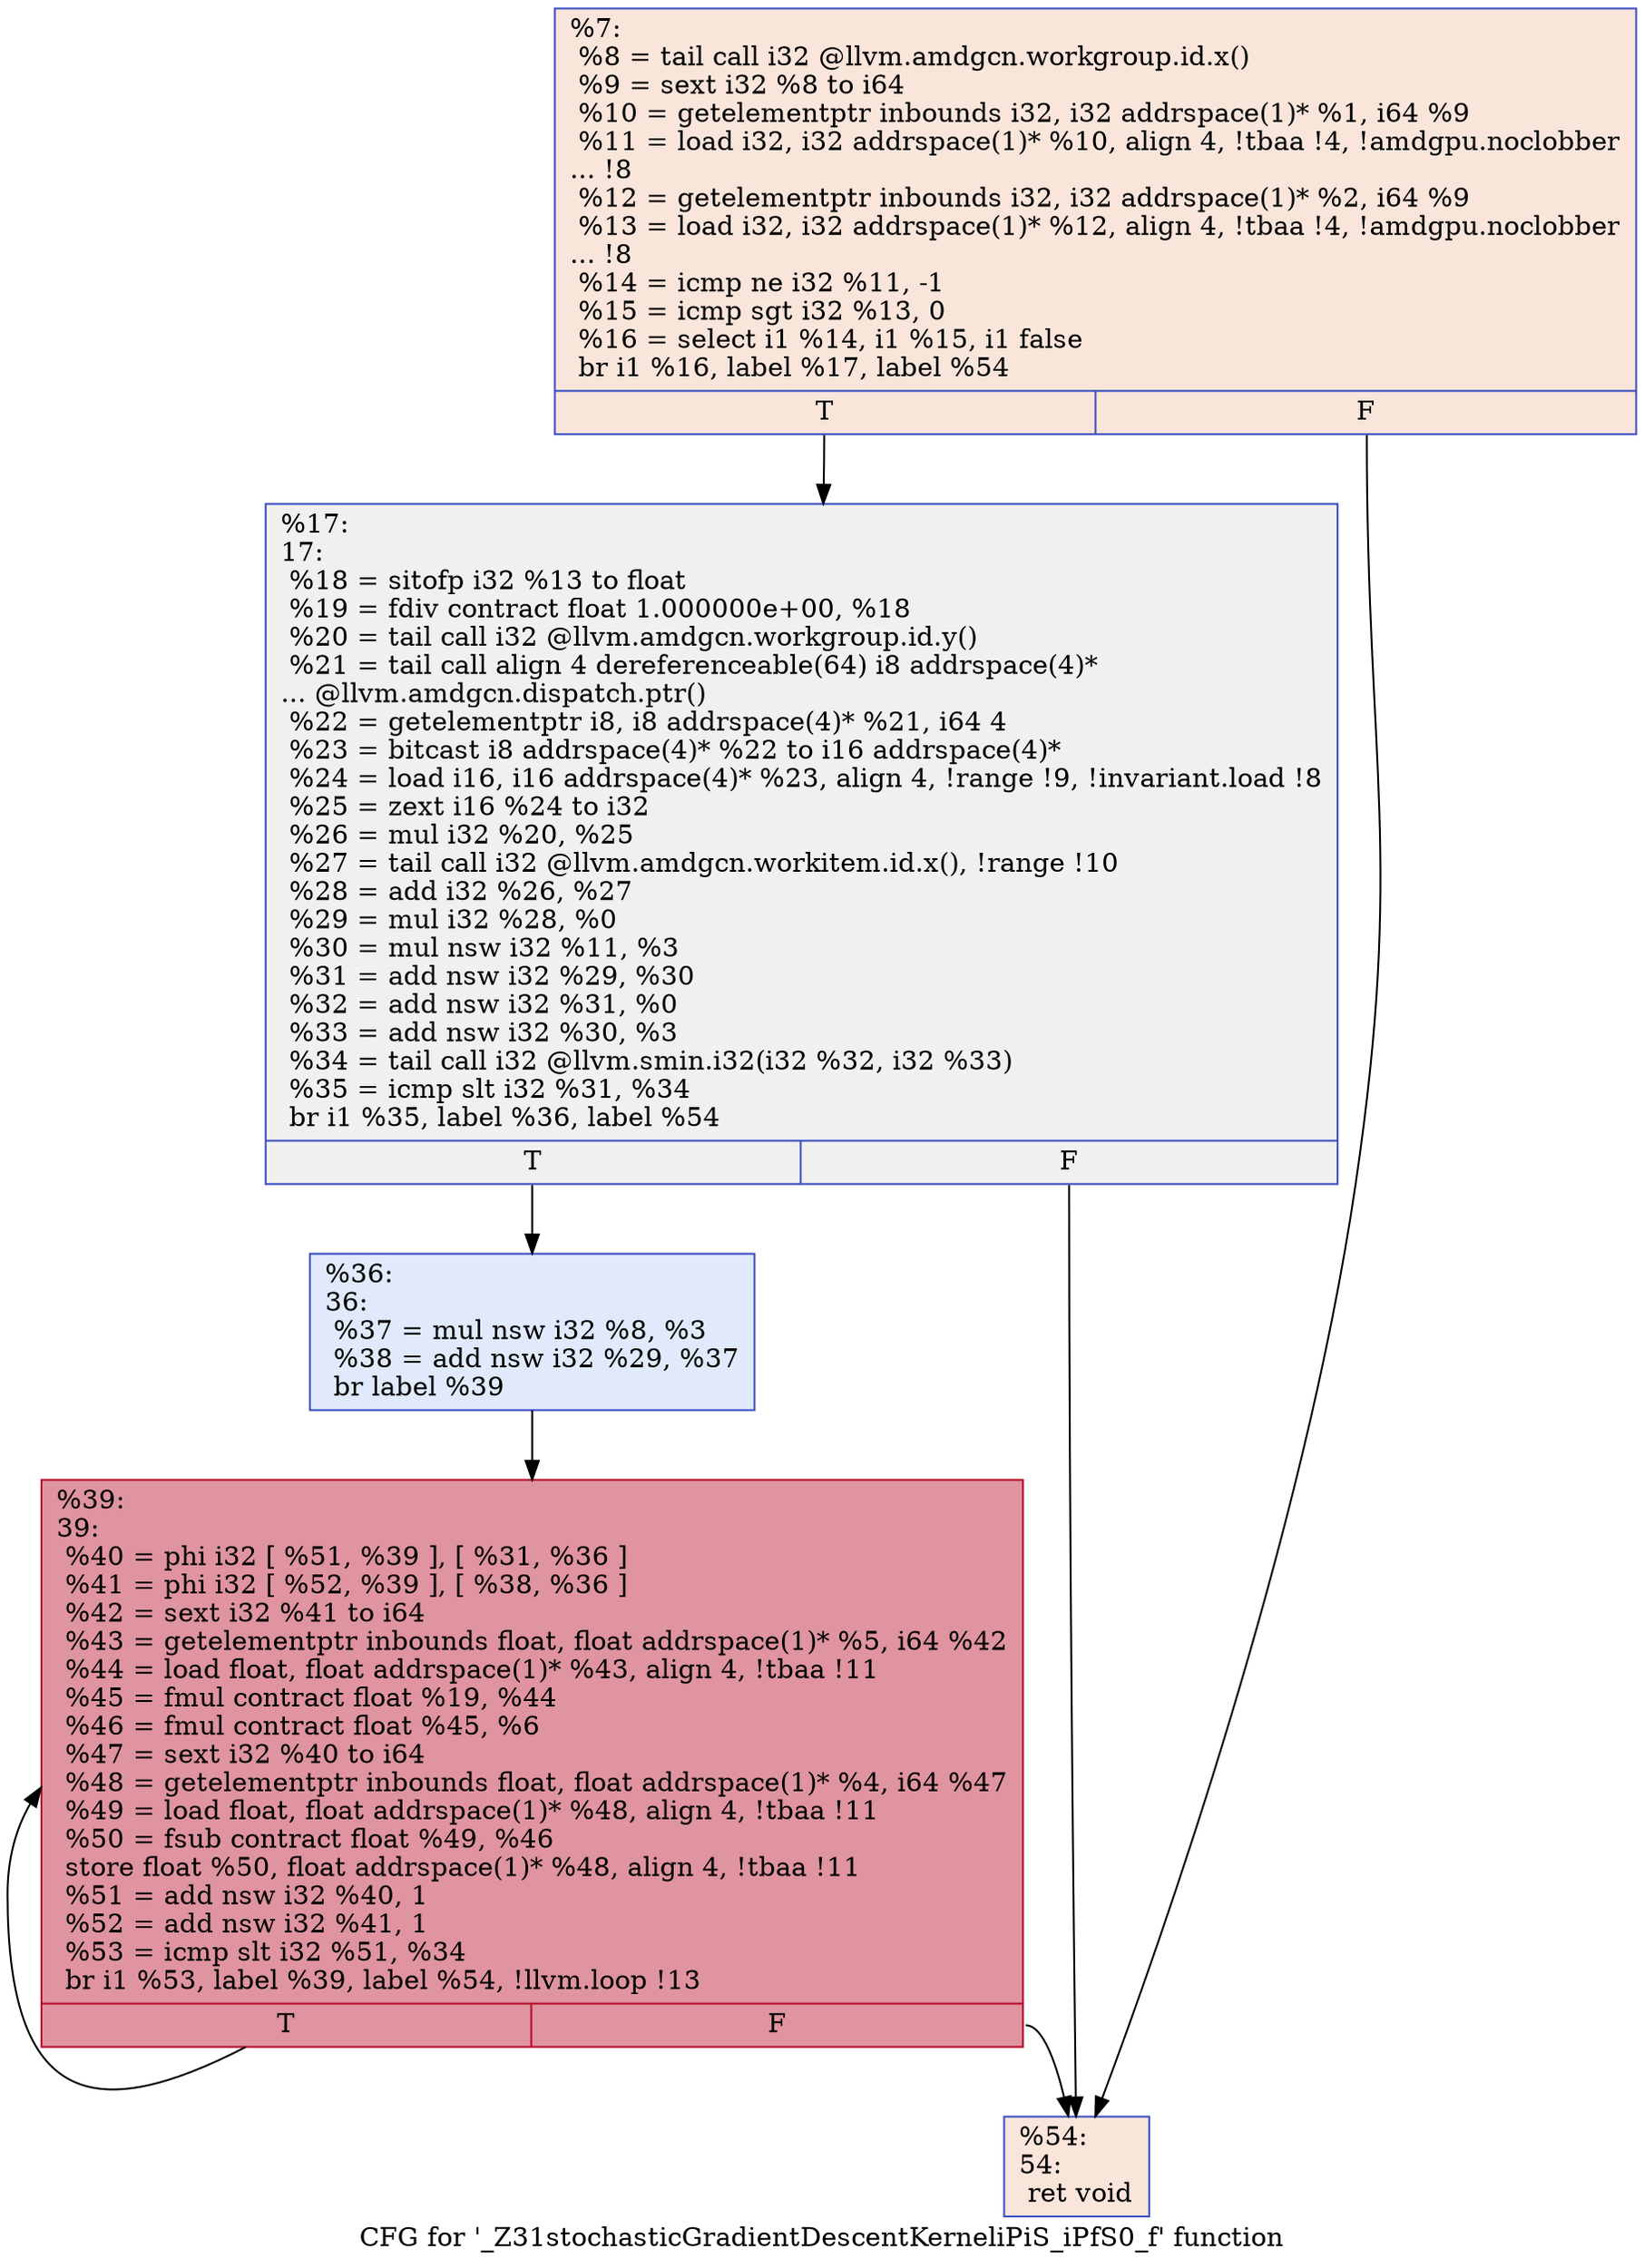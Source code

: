 digraph "CFG for '_Z31stochasticGradientDescentKerneliPiS_iPfS0_f' function" {
	label="CFG for '_Z31stochasticGradientDescentKerneliPiS_iPfS0_f' function";

	Node0x5016860 [shape=record,color="#3d50c3ff", style=filled, fillcolor="#f4c5ad70",label="{%7:\l  %8 = tail call i32 @llvm.amdgcn.workgroup.id.x()\l  %9 = sext i32 %8 to i64\l  %10 = getelementptr inbounds i32, i32 addrspace(1)* %1, i64 %9\l  %11 = load i32, i32 addrspace(1)* %10, align 4, !tbaa !4, !amdgpu.noclobber\l... !8\l  %12 = getelementptr inbounds i32, i32 addrspace(1)* %2, i64 %9\l  %13 = load i32, i32 addrspace(1)* %12, align 4, !tbaa !4, !amdgpu.noclobber\l... !8\l  %14 = icmp ne i32 %11, -1\l  %15 = icmp sgt i32 %13, 0\l  %16 = select i1 %14, i1 %15, i1 false\l  br i1 %16, label %17, label %54\l|{<s0>T|<s1>F}}"];
	Node0x5016860:s0 -> Node0x5016a50;
	Node0x5016860:s1 -> Node0x5019050;
	Node0x5016a50 [shape=record,color="#3d50c3ff", style=filled, fillcolor="#dedcdb70",label="{%17:\l17:                                               \l  %18 = sitofp i32 %13 to float\l  %19 = fdiv contract float 1.000000e+00, %18\l  %20 = tail call i32 @llvm.amdgcn.workgroup.id.y()\l  %21 = tail call align 4 dereferenceable(64) i8 addrspace(4)*\l... @llvm.amdgcn.dispatch.ptr()\l  %22 = getelementptr i8, i8 addrspace(4)* %21, i64 4\l  %23 = bitcast i8 addrspace(4)* %22 to i16 addrspace(4)*\l  %24 = load i16, i16 addrspace(4)* %23, align 4, !range !9, !invariant.load !8\l  %25 = zext i16 %24 to i32\l  %26 = mul i32 %20, %25\l  %27 = tail call i32 @llvm.amdgcn.workitem.id.x(), !range !10\l  %28 = add i32 %26, %27\l  %29 = mul i32 %28, %0\l  %30 = mul nsw i32 %11, %3\l  %31 = add nsw i32 %29, %30\l  %32 = add nsw i32 %31, %0\l  %33 = add nsw i32 %30, %3\l  %34 = tail call i32 @llvm.smin.i32(i32 %32, i32 %33)\l  %35 = icmp slt i32 %31, %34\l  br i1 %35, label %36, label %54\l|{<s0>T|<s1>F}}"];
	Node0x5016a50:s0 -> Node0x501afc0;
	Node0x5016a50:s1 -> Node0x5019050;
	Node0x501afc0 [shape=record,color="#3d50c3ff", style=filled, fillcolor="#b9d0f970",label="{%36:\l36:                                               \l  %37 = mul nsw i32 %8, %3\l  %38 = add nsw i32 %29, %37\l  br label %39\l}"];
	Node0x501afc0 -> Node0x501b1e0;
	Node0x501b1e0 [shape=record,color="#b70d28ff", style=filled, fillcolor="#b70d2870",label="{%39:\l39:                                               \l  %40 = phi i32 [ %51, %39 ], [ %31, %36 ]\l  %41 = phi i32 [ %52, %39 ], [ %38, %36 ]\l  %42 = sext i32 %41 to i64\l  %43 = getelementptr inbounds float, float addrspace(1)* %5, i64 %42\l  %44 = load float, float addrspace(1)* %43, align 4, !tbaa !11\l  %45 = fmul contract float %19, %44\l  %46 = fmul contract float %45, %6\l  %47 = sext i32 %40 to i64\l  %48 = getelementptr inbounds float, float addrspace(1)* %4, i64 %47\l  %49 = load float, float addrspace(1)* %48, align 4, !tbaa !11\l  %50 = fsub contract float %49, %46\l  store float %50, float addrspace(1)* %48, align 4, !tbaa !11\l  %51 = add nsw i32 %40, 1\l  %52 = add nsw i32 %41, 1\l  %53 = icmp slt i32 %51, %34\l  br i1 %53, label %39, label %54, !llvm.loop !13\l|{<s0>T|<s1>F}}"];
	Node0x501b1e0:s0 -> Node0x501b1e0;
	Node0x501b1e0:s1 -> Node0x5019050;
	Node0x5019050 [shape=record,color="#3d50c3ff", style=filled, fillcolor="#f4c5ad70",label="{%54:\l54:                                               \l  ret void\l}"];
}
